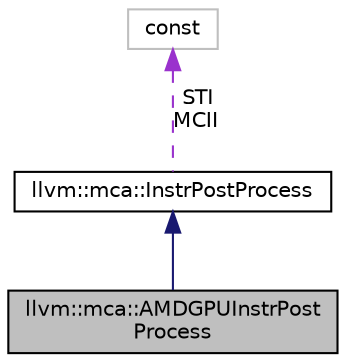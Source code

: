 digraph "llvm::mca::AMDGPUInstrPostProcess"
{
 // LATEX_PDF_SIZE
  bgcolor="transparent";
  edge [fontname="Helvetica",fontsize="10",labelfontname="Helvetica",labelfontsize="10"];
  node [fontname="Helvetica",fontsize="10",shape=record];
  Node1 [label="llvm::mca::AMDGPUInstrPost\lProcess",height=0.2,width=0.4,color="black", fillcolor="grey75", style="filled", fontcolor="black",tooltip=" "];
  Node2 -> Node1 [dir="back",color="midnightblue",fontsize="10",style="solid",fontname="Helvetica"];
  Node2 [label="llvm::mca::InstrPostProcess",height=0.2,width=0.4,color="black",URL="$classllvm_1_1mca_1_1InstrPostProcess.html",tooltip="Class which can be overriden by targets to modify the mca::Instruction objects before the pipeline st..."];
  Node3 -> Node2 [dir="back",color="darkorchid3",fontsize="10",style="dashed",label=" STI\nMCII" ,fontname="Helvetica"];
  Node3 [label="const",height=0.2,width=0.4,color="grey75",tooltip=" "];
}
